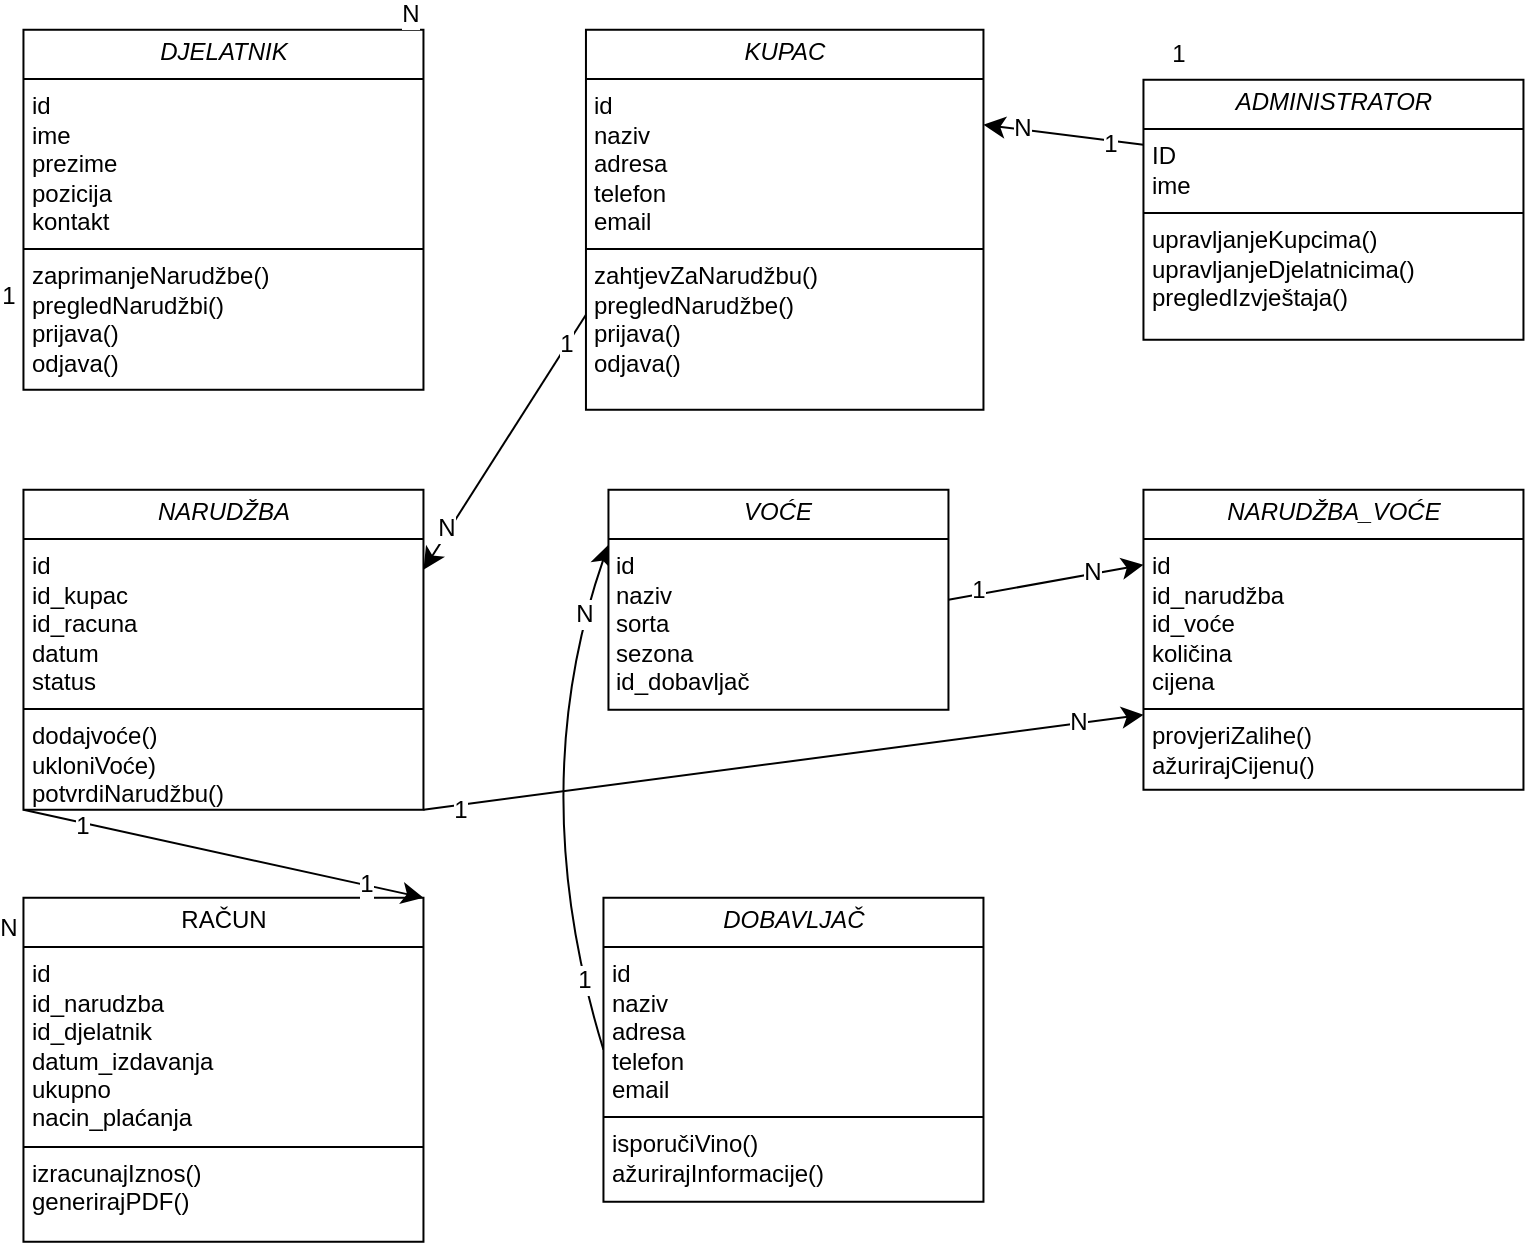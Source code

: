 <mxfile version="27.2.0">
  <diagram name="Page-1" id="cAbChonVTWrMoJn7PrrN">
    <mxGraphModel dx="1006" dy="1797" grid="1" gridSize="10" guides="1" tooltips="1" connect="1" arrows="1" fold="1" page="1" pageScale="1" pageWidth="850" pageHeight="1100" math="0" shadow="0">
      <root>
        <mxCell id="0" />
        <mxCell id="1" parent="0" />
        <mxCell id="RiBkSl1JEbBHzERIq-xx-1" value="&lt;p style=&quot;margin:0px;margin-top:4px;text-align:center;&quot;&gt;&lt;i&gt;DJELATNIK&lt;/i&gt;&lt;/p&gt;&lt;hr size=&quot;1&quot; style=&quot;border-style:solid;&quot;&gt;&lt;p style=&quot;margin:0px;margin-left:4px;&quot;&gt;id&lt;/p&gt;&lt;p style=&quot;margin:0px;margin-left:4px;&quot;&gt;ime&lt;/p&gt;&lt;p style=&quot;margin:0px;margin-left:4px;&quot;&gt;prezime&lt;/p&gt;&lt;p style=&quot;margin:0px;margin-left:4px;&quot;&gt;pozicija&lt;/p&gt;&lt;p style=&quot;margin:0px;margin-left:4px;&quot;&gt;kontakt&lt;/p&gt;&lt;hr size=&quot;1&quot; style=&quot;border-style:solid;&quot;&gt;&lt;p style=&quot;margin:0px;margin-left:4px;&quot;&gt;zaprimanjeNarudžbe()&lt;/p&gt;&lt;p style=&quot;margin:0px;margin-left:4px;&quot;&gt;pregledNarudžbi()&lt;/p&gt;&lt;p style=&quot;margin:0px;margin-left:4px;&quot;&gt;prijava()&lt;/p&gt;&lt;p style=&quot;margin:0px;margin-left:4px;&quot;&gt;odjava()&lt;/p&gt;&lt;p style=&quot;margin:0px;margin-left:4px;&quot;&gt;&lt;br&gt;&lt;/p&gt;" style="verticalAlign=top;align=left;overflow=fill;html=1;whiteSpace=wrap;" vertex="1" parent="1">
          <mxGeometry x="27.731" y="-1062.121" width="200" height="180" as="geometry" />
        </mxCell>
        <mxCell id="RiBkSl1JEbBHzERIq-xx-2" value="N" style="edgeLabel;html=1;align=center;verticalAlign=middle;resizable=0;points=[];fontSize=12;" vertex="1" connectable="0" parent="1">
          <mxGeometry x="20" y="-613.143" as="geometry" />
        </mxCell>
        <mxCell id="RiBkSl1JEbBHzERIq-xx-3" value="1" style="edgeLabel;html=1;align=center;verticalAlign=middle;resizable=0;points=[];fontSize=12;" vertex="1" connectable="0" parent="1">
          <mxGeometry x="20.019" y="-929.635" as="geometry" />
        </mxCell>
        <mxCell id="RiBkSl1JEbBHzERIq-xx-4" value="&lt;p style=&quot;margin:0px;margin-top:4px;text-align:center;&quot;&gt;RAČUN&lt;/p&gt;&lt;hr size=&quot;1&quot; style=&quot;border-style:solid;&quot;&gt;&lt;p style=&quot;margin:0px;margin-left:4px;&quot;&gt;id&lt;/p&gt;&lt;p style=&quot;margin:0px;margin-left:4px;&quot;&gt;id_narudzba&lt;/p&gt;&lt;p style=&quot;margin:0px;margin-left:4px;&quot;&gt;id_djelatnik&lt;/p&gt;&lt;p style=&quot;margin:0px;margin-left:4px;&quot;&gt;datum_izdavanja&lt;/p&gt;&lt;p style=&quot;margin:0px;margin-left:4px;&quot;&gt;ukupno&lt;/p&gt;&lt;p style=&quot;margin:0px;margin-left:4px;&quot;&gt;nacin_plaćanja&lt;/p&gt;&lt;hr size=&quot;1&quot; style=&quot;border-style:solid;&quot;&gt;&lt;p style=&quot;margin:0px;margin-left:4px;&quot;&gt;izracunajIznos()&lt;/p&gt;&lt;p style=&quot;margin:0px;margin-left:4px;&quot;&gt;generirajPDF()&lt;/p&gt;&lt;p style=&quot;margin:0px;margin-left:4px;&quot;&gt;&lt;br&gt;&lt;/p&gt;" style="verticalAlign=top;align=left;overflow=fill;html=1;whiteSpace=wrap;" vertex="1" parent="1">
          <mxGeometry x="27.731" y="-628.121" width="200" height="172" as="geometry" />
        </mxCell>
        <mxCell id="RiBkSl1JEbBHzERIq-xx-5" style="edgeStyle=none;curved=1;rounded=0;orthogonalLoop=1;jettySize=auto;html=1;exitX=1;exitY=1;exitDx=0;exitDy=0;entryX=0;entryY=0.75;entryDx=0;entryDy=0;fontSize=12;startSize=8;endSize=8;" edge="1" parent="1" source="RiBkSl1JEbBHzERIq-xx-11" target="RiBkSl1JEbBHzERIq-xx-12">
          <mxGeometry relative="1" as="geometry" />
        </mxCell>
        <mxCell id="RiBkSl1JEbBHzERIq-xx-6" value="1" style="edgeLabel;html=1;align=center;verticalAlign=middle;resizable=0;points=[];fontSize=12;" vertex="1" connectable="0" parent="RiBkSl1JEbBHzERIq-xx-5">
          <mxGeometry x="-0.904" y="-2" relative="1" as="geometry">
            <mxPoint as="offset" />
          </mxGeometry>
        </mxCell>
        <mxCell id="RiBkSl1JEbBHzERIq-xx-7" value="N" style="edgeLabel;html=1;align=center;verticalAlign=middle;resizable=0;points=[];fontSize=12;" vertex="1" connectable="0" parent="RiBkSl1JEbBHzERIq-xx-5">
          <mxGeometry x="0.815" y="1" relative="1" as="geometry">
            <mxPoint as="offset" />
          </mxGeometry>
        </mxCell>
        <mxCell id="RiBkSl1JEbBHzERIq-xx-8" style="edgeStyle=none;curved=1;rounded=0;orthogonalLoop=1;jettySize=auto;html=1;exitX=0;exitY=1;exitDx=0;exitDy=0;entryX=1;entryY=0;entryDx=0;entryDy=0;fontSize=12;startSize=8;endSize=8;" edge="1" parent="1" source="RiBkSl1JEbBHzERIq-xx-11" target="RiBkSl1JEbBHzERIq-xx-4">
          <mxGeometry relative="1" as="geometry" />
        </mxCell>
        <mxCell id="RiBkSl1JEbBHzERIq-xx-9" value="1" style="edgeLabel;html=1;align=center;verticalAlign=middle;resizable=0;points=[];fontSize=12;" vertex="1" connectable="0" parent="RiBkSl1JEbBHzERIq-xx-8">
          <mxGeometry x="-0.702" y="-1" relative="1" as="geometry">
            <mxPoint x="-1" as="offset" />
          </mxGeometry>
        </mxCell>
        <mxCell id="RiBkSl1JEbBHzERIq-xx-10" value="1" style="edgeLabel;html=1;align=center;verticalAlign=middle;resizable=0;points=[];fontSize=12;" vertex="1" connectable="0" parent="RiBkSl1JEbBHzERIq-xx-8">
          <mxGeometry x="0.702" y="1" relative="1" as="geometry">
            <mxPoint as="offset" />
          </mxGeometry>
        </mxCell>
        <mxCell id="RiBkSl1JEbBHzERIq-xx-11" value="&lt;p style=&quot;margin:0px;margin-top:4px;text-align:center;&quot;&gt;&lt;i&gt;NARUDŽBA&lt;/i&gt;&lt;/p&gt;&lt;hr size=&quot;1&quot; style=&quot;border-style:solid;&quot;&gt;&lt;p style=&quot;margin:0px;margin-left:4px;&quot;&gt;id&lt;/p&gt;&lt;p style=&quot;margin:0px;margin-left:4px;&quot;&gt;id_kupac&lt;/p&gt;&lt;p style=&quot;margin:0px;margin-left:4px;&quot;&gt;&lt;span style=&quot;background-color: transparent; color: light-dark(rgb(0, 0, 0), rgb(255, 255, 255));&quot;&gt;id_racuna&lt;/span&gt;&lt;/p&gt;&lt;p style=&quot;margin:0px;margin-left:4px;&quot;&gt;&lt;span style=&quot;background-color: transparent; color: light-dark(rgb(0, 0, 0), rgb(255, 255, 255));&quot;&gt;datum&lt;/span&gt;&lt;/p&gt;&lt;p style=&quot;margin:0px;margin-left:4px;&quot;&gt;&lt;span style=&quot;background-color: transparent; color: light-dark(rgb(0, 0, 0), rgb(255, 255, 255));&quot;&gt;status&lt;/span&gt;&lt;/p&gt;&lt;hr size=&quot;1&quot; style=&quot;border-style:solid;&quot;&gt;&lt;p style=&quot;margin:0px;margin-left:4px;&quot;&gt;dodajvoće()&lt;/p&gt;&lt;p style=&quot;margin:0px;margin-left:4px;&quot;&gt;ukloniVoće)&lt;/p&gt;&lt;p style=&quot;margin:0px;margin-left:4px;&quot;&gt;potvrdiNarudžbu()&lt;/p&gt;&lt;p style=&quot;margin:0px;margin-left:4px;&quot;&gt;&lt;br&gt;&lt;/p&gt;" style="verticalAlign=top;align=left;overflow=fill;html=1;whiteSpace=wrap;" vertex="1" parent="1">
          <mxGeometry x="27.731" y="-832.121" width="200" height="160" as="geometry" />
        </mxCell>
        <mxCell id="RiBkSl1JEbBHzERIq-xx-12" value="&lt;p style=&quot;margin:0px;margin-top:4px;text-align:center;&quot;&gt;&lt;i&gt;NARUDŽBA_VOĆE&lt;/i&gt;&lt;/p&gt;&lt;hr size=&quot;1&quot; style=&quot;border-style:solid;&quot;&gt;&lt;p style=&quot;margin: 0px 0px 0px 4px;&quot;&gt;id&lt;/p&gt;&lt;p style=&quot;margin: 0px 0px 0px 4px;&quot;&gt;id_narudžba&lt;/p&gt;&lt;p style=&quot;margin: 0px 0px 0px 4px;&quot;&gt;id_voće&lt;/p&gt;&lt;p style=&quot;margin: 0px 0px 0px 4px;&quot;&gt;količina&lt;/p&gt;&lt;p style=&quot;margin: 0px 0px 0px 4px;&quot;&gt;cijena&lt;/p&gt;&lt;hr size=&quot;1&quot; style=&quot;border-style:solid;&quot;&gt;&lt;p style=&quot;margin:0px;margin-left:4px;&quot;&gt;provjeriZalihe()&lt;/p&gt;&lt;p style=&quot;margin:0px;margin-left:4px;&quot;&gt;ažurirajCijenu()&lt;/p&gt;&lt;p style=&quot;margin:0px;margin-left:4px;&quot;&gt;&lt;br&gt;&lt;/p&gt;" style="verticalAlign=top;align=left;overflow=fill;html=1;whiteSpace=wrap;" vertex="1" parent="1">
          <mxGeometry x="587.731" y="-832.121" width="190" height="150" as="geometry" />
        </mxCell>
        <mxCell id="RiBkSl1JEbBHzERIq-xx-13" style="edgeStyle=none;curved=1;rounded=0;orthogonalLoop=1;jettySize=auto;html=1;exitX=0;exitY=0.5;exitDx=0;exitDy=0;entryX=0;entryY=0.25;entryDx=0;entryDy=0;fontSize=12;startSize=8;endSize=8;" edge="1" parent="1" source="RiBkSl1JEbBHzERIq-xx-16" target="RiBkSl1JEbBHzERIq-xx-26">
          <mxGeometry relative="1" as="geometry">
            <Array as="points">
              <mxPoint x="277.731" y="-682.121" />
            </Array>
          </mxGeometry>
        </mxCell>
        <mxCell id="RiBkSl1JEbBHzERIq-xx-14" value="1" style="edgeLabel;html=1;align=center;verticalAlign=middle;resizable=0;points=[];fontSize=12;" vertex="1" connectable="0" parent="RiBkSl1JEbBHzERIq-xx-13">
          <mxGeometry x="-0.718" y="-1" relative="1" as="geometry">
            <mxPoint y="1" as="offset" />
          </mxGeometry>
        </mxCell>
        <mxCell id="RiBkSl1JEbBHzERIq-xx-15" value="N" style="edgeLabel;html=1;align=center;verticalAlign=middle;resizable=0;points=[];fontSize=12;" vertex="1" connectable="0" parent="RiBkSl1JEbBHzERIq-xx-13">
          <mxGeometry x="0.723" y="1" relative="1" as="geometry">
            <mxPoint as="offset" />
          </mxGeometry>
        </mxCell>
        <mxCell id="RiBkSl1JEbBHzERIq-xx-16" value="&lt;p style=&quot;margin:0px;margin-top:4px;text-align:center;&quot;&gt;&lt;i&gt;DOBAVLJAČ&lt;/i&gt;&lt;/p&gt;&lt;hr size=&quot;1&quot; style=&quot;border-style:solid;&quot;&gt;&lt;p style=&quot;margin:0px;margin-left:4px;&quot;&gt;id&lt;/p&gt;&lt;p style=&quot;margin:0px;margin-left:4px;&quot;&gt;naziv&lt;/p&gt;&lt;p style=&quot;margin:0px;margin-left:4px;&quot;&gt;adresa&lt;/p&gt;&lt;p style=&quot;margin:0px;margin-left:4px;&quot;&gt;telefon&lt;/p&gt;&lt;p style=&quot;margin:0px;margin-left:4px;&quot;&gt;email&lt;/p&gt;&lt;hr size=&quot;1&quot; style=&quot;border-style:solid;&quot;&gt;&lt;p style=&quot;margin:0px;margin-left:4px;&quot;&gt;isporučiVino()&lt;/p&gt;&lt;p style=&quot;margin:0px;margin-left:4px;&quot;&gt;ažurirajInformacije()&lt;/p&gt;" style="verticalAlign=top;align=left;overflow=fill;html=1;whiteSpace=wrap;" vertex="1" parent="1">
          <mxGeometry x="317.731" y="-628.121" width="190" height="152" as="geometry" />
        </mxCell>
        <mxCell id="RiBkSl1JEbBHzERIq-xx-17" style="edgeStyle=none;curved=1;rounded=0;orthogonalLoop=1;jettySize=auto;html=1;exitX=0;exitY=0.25;exitDx=0;exitDy=0;entryX=1;entryY=0.25;entryDx=0;entryDy=0;fontSize=12;startSize=8;endSize=8;" edge="1" parent="1" source="RiBkSl1JEbBHzERIq-xx-22" target="RiBkSl1JEbBHzERIq-xx-30">
          <mxGeometry relative="1" as="geometry" />
        </mxCell>
        <mxCell id="RiBkSl1JEbBHzERIq-xx-18" value="1" style="edgeLabel;html=1;align=center;verticalAlign=middle;resizable=0;points=[];fontSize=12;" vertex="1" connectable="0" parent="RiBkSl1JEbBHzERIq-xx-17">
          <mxGeometry x="-0.589" y="1" relative="1" as="geometry">
            <mxPoint as="offset" />
          </mxGeometry>
        </mxCell>
        <mxCell id="RiBkSl1JEbBHzERIq-xx-19" value="N" style="edgeLabel;html=1;align=center;verticalAlign=middle;resizable=0;points=[];fontSize=12;" vertex="1" connectable="0" parent="RiBkSl1JEbBHzERIq-xx-17">
          <mxGeometry x="0.54" y="-1" relative="1" as="geometry">
            <mxPoint as="offset" />
          </mxGeometry>
        </mxCell>
        <mxCell id="RiBkSl1JEbBHzERIq-xx-20" value="1" style="edgeLabel;html=1;align=center;verticalAlign=middle;resizable=0;points=[];fontSize=12;" vertex="1" connectable="0" parent="1">
          <mxGeometry x="604.636" y="-1049.848" as="geometry" />
        </mxCell>
        <mxCell id="RiBkSl1JEbBHzERIq-xx-21" value="N" style="edgeLabel;html=1;align=center;verticalAlign=middle;resizable=0;points=[];fontSize=12;" vertex="1" connectable="0" parent="1">
          <mxGeometry x="220.647" y="-1070" as="geometry" />
        </mxCell>
        <mxCell id="RiBkSl1JEbBHzERIq-xx-22" value="&lt;p style=&quot;margin:0px;margin-top:4px;text-align:center;&quot;&gt;&lt;i&gt;ADMINISTRATOR&lt;/i&gt;&lt;/p&gt;&lt;hr size=&quot;1&quot; style=&quot;border-style:solid;&quot;&gt;&lt;p style=&quot;margin:0px;margin-left:4px;&quot;&gt;ID&lt;/p&gt;&lt;p style=&quot;margin:0px;margin-left:4px;&quot;&gt;ime&lt;/p&gt;&lt;hr size=&quot;1&quot; style=&quot;border-style:solid;&quot;&gt;&lt;p style=&quot;margin:0px;margin-left:4px;&quot;&gt;upravljanjeKupcima()&lt;/p&gt;&lt;p style=&quot;margin:0px;margin-left:4px;&quot;&gt;upravljanjeDjelatnicima()&lt;/p&gt;&lt;p style=&quot;margin:0px;margin-left:4px;&quot;&gt;pregledIzvještaja()&lt;/p&gt;&lt;p style=&quot;margin:0px;margin-left:4px;&quot;&gt;&lt;br&gt;&lt;/p&gt;" style="verticalAlign=top;align=left;overflow=fill;html=1;whiteSpace=wrap;" vertex="1" parent="1">
          <mxGeometry x="587.731" y="-1037.121" width="190" height="130" as="geometry" />
        </mxCell>
        <mxCell id="RiBkSl1JEbBHzERIq-xx-23" style="edgeStyle=none;curved=1;rounded=0;orthogonalLoop=1;jettySize=auto;html=1;exitX=1;exitY=0.5;exitDx=0;exitDy=0;entryX=0;entryY=0.25;entryDx=0;entryDy=0;fontSize=12;startSize=8;endSize=8;" edge="1" parent="1" source="RiBkSl1JEbBHzERIq-xx-26" target="RiBkSl1JEbBHzERIq-xx-12">
          <mxGeometry relative="1" as="geometry" />
        </mxCell>
        <mxCell id="RiBkSl1JEbBHzERIq-xx-24" value="1" style="edgeLabel;html=1;align=center;verticalAlign=middle;resizable=0;points=[];fontSize=12;" vertex="1" connectable="0" parent="RiBkSl1JEbBHzERIq-xx-23">
          <mxGeometry x="-0.684" y="2" relative="1" as="geometry">
            <mxPoint as="offset" />
          </mxGeometry>
        </mxCell>
        <mxCell id="RiBkSl1JEbBHzERIq-xx-25" value="N" style="edgeLabel;html=1;align=center;verticalAlign=middle;resizable=0;points=[];fontSize=12;" vertex="1" connectable="0" parent="RiBkSl1JEbBHzERIq-xx-23">
          <mxGeometry x="0.461" y="1" relative="1" as="geometry">
            <mxPoint as="offset" />
          </mxGeometry>
        </mxCell>
        <mxCell id="RiBkSl1JEbBHzERIq-xx-26" value="&lt;p style=&quot;margin:0px;margin-top:4px;text-align:center;&quot;&gt;&lt;i&gt;VOĆE&lt;/i&gt;&lt;/p&gt;&lt;hr size=&quot;1&quot; style=&quot;border-style:solid;&quot;&gt;&lt;p style=&quot;margin:0px;margin-left:4px;&quot;&gt;id&lt;/p&gt;&lt;p style=&quot;margin:0px;margin-left:4px;&quot;&gt;naziv&lt;/p&gt;&lt;p style=&quot;margin:0px;margin-left:4px;&quot;&gt;sorta&lt;/p&gt;&lt;p style=&quot;margin:0px;margin-left:4px;&quot;&gt;sezona&lt;/p&gt;&lt;p style=&quot;margin:0px;margin-left:4px;&quot;&gt;id_dobavljač&lt;/p&gt;" style="verticalAlign=top;align=left;overflow=fill;html=1;whiteSpace=wrap;" vertex="1" parent="1">
          <mxGeometry x="320.231" y="-832.121" width="170" height="110" as="geometry" />
        </mxCell>
        <mxCell id="RiBkSl1JEbBHzERIq-xx-27" style="edgeStyle=none;curved=1;rounded=0;orthogonalLoop=1;jettySize=auto;html=1;exitX=0;exitY=0.75;exitDx=0;exitDy=0;entryX=1;entryY=0.25;entryDx=0;entryDy=0;fontSize=12;startSize=8;endSize=8;" edge="1" parent="1" source="RiBkSl1JEbBHzERIq-xx-30" target="RiBkSl1JEbBHzERIq-xx-11">
          <mxGeometry relative="1" as="geometry" />
        </mxCell>
        <mxCell id="RiBkSl1JEbBHzERIq-xx-28" value="1" style="edgeLabel;html=1;align=center;verticalAlign=middle;resizable=0;points=[];fontSize=12;" vertex="1" connectable="0" parent="RiBkSl1JEbBHzERIq-xx-27">
          <mxGeometry x="-0.762" y="-1" relative="1" as="geometry">
            <mxPoint as="offset" />
          </mxGeometry>
        </mxCell>
        <mxCell id="RiBkSl1JEbBHzERIq-xx-29" value="N" style="edgeLabel;html=1;align=center;verticalAlign=middle;resizable=0;points=[];fontSize=12;" vertex="1" connectable="0" parent="RiBkSl1JEbBHzERIq-xx-27">
          <mxGeometry x="0.684" y="-2" relative="1" as="geometry">
            <mxPoint as="offset" />
          </mxGeometry>
        </mxCell>
        <mxCell id="RiBkSl1JEbBHzERIq-xx-30" value="&lt;p style=&quot;margin:0px;margin-top:4px;text-align:center;&quot;&gt;&lt;i&gt;KUPAC&lt;/i&gt;&lt;/p&gt;&lt;hr size=&quot;1&quot; style=&quot;border-style:solid;&quot;&gt;&lt;p style=&quot;margin:0px;margin-left:4px;&quot;&gt;id&lt;/p&gt;&lt;p style=&quot;margin:0px;margin-left:4px;&quot;&gt;naziv&lt;/p&gt;&lt;p style=&quot;margin:0px;margin-left:4px;&quot;&gt;adresa&lt;/p&gt;&lt;p style=&quot;margin:0px;margin-left:4px;&quot;&gt;telefon&lt;/p&gt;&lt;p style=&quot;margin:0px;margin-left:4px;&quot;&gt;email&lt;/p&gt;&lt;hr size=&quot;1&quot; style=&quot;border-style:solid;&quot;&gt;&lt;p style=&quot;margin:0px;margin-left:4px;&quot;&gt;zahtjevZaNarudžbu()&lt;/p&gt;&lt;p style=&quot;margin:0px;margin-left:4px;&quot;&gt;pregledNarudžbe()&lt;/p&gt;&lt;p style=&quot;margin:0px;margin-left:4px;&quot;&gt;prijava()&lt;/p&gt;&lt;p style=&quot;margin:0px;margin-left:4px;&quot;&gt;odjava()&lt;/p&gt;&lt;p style=&quot;margin:0px;margin-left:4px;&quot;&gt;&lt;br&gt;&lt;/p&gt;" style="verticalAlign=top;align=left;overflow=fill;html=1;whiteSpace=wrap;" vertex="1" parent="1">
          <mxGeometry x="308.981" y="-1062.121" width="198.75" height="190" as="geometry" />
        </mxCell>
      </root>
    </mxGraphModel>
  </diagram>
</mxfile>
